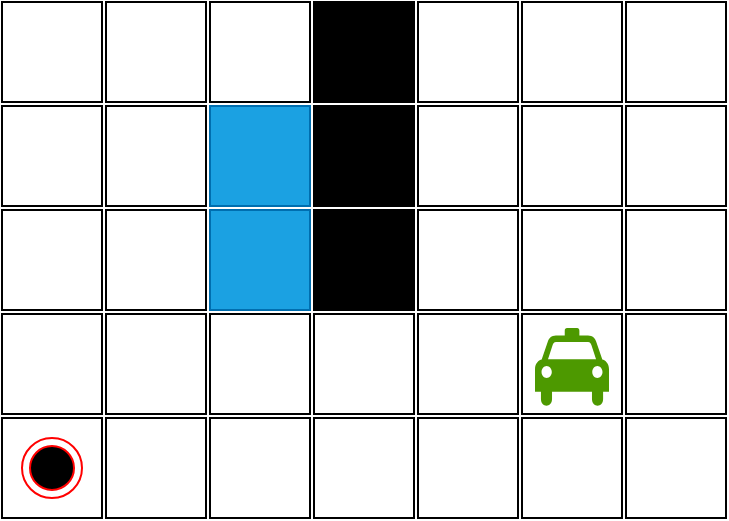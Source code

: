 <mxfile>
    <diagram id="5tk9yPlkagx9gY3nu3-c" name="Page-1">
        <mxGraphModel dx="732" dy="620" grid="1" gridSize="10" guides="1" tooltips="1" connect="1" arrows="1" fold="1" page="1" pageScale="1" pageWidth="850" pageHeight="1100" math="0" shadow="0">
            <root>
                <mxCell id="0"/>
                <mxCell id="1" parent="0"/>
                <mxCell id="Sk7n_QC8et6RdtXv6bcb-1" value="" style="whiteSpace=wrap;html=1;aspect=fixed;" parent="1" vertex="1">
                    <mxGeometry x="487" y="506" width="50" height="50" as="geometry"/>
                </mxCell>
                <mxCell id="Sk7n_QC8et6RdtXv6bcb-2" value="" style="whiteSpace=wrap;html=1;aspect=fixed;" parent="1" vertex="1">
                    <mxGeometry x="227" y="350" width="50" height="50" as="geometry"/>
                </mxCell>
                <mxCell id="Sk7n_QC8et6RdtXv6bcb-3" value="" style="whiteSpace=wrap;html=1;aspect=fixed;" parent="1" vertex="1">
                    <mxGeometry x="279" y="350" width="50" height="50" as="geometry"/>
                </mxCell>
                <mxCell id="Sk7n_QC8et6RdtXv6bcb-4" value="" style="whiteSpace=wrap;html=1;aspect=fixed;" parent="1" vertex="1">
                    <mxGeometry x="331" y="350" width="50" height="50" as="geometry"/>
                </mxCell>
                <mxCell id="Sk7n_QC8et6RdtXv6bcb-5" value="" style="whiteSpace=wrap;html=1;aspect=fixed;fillColor=#000000;" parent="1" vertex="1">
                    <mxGeometry x="383" y="350" width="50" height="50" as="geometry"/>
                </mxCell>
                <mxCell id="Sk7n_QC8et6RdtXv6bcb-6" value="" style="whiteSpace=wrap;html=1;aspect=fixed;" parent="1" vertex="1">
                    <mxGeometry x="227" y="402" width="50" height="50" as="geometry"/>
                </mxCell>
                <mxCell id="Sk7n_QC8et6RdtXv6bcb-7" value="" style="whiteSpace=wrap;html=1;aspect=fixed;" parent="1" vertex="1">
                    <mxGeometry x="279" y="402" width="50" height="50" as="geometry"/>
                </mxCell>
                <mxCell id="Sk7n_QC8et6RdtXv6bcb-8" value="" style="whiteSpace=wrap;html=1;aspect=fixed;fillColor=#1ba1e2;fontColor=#ffffff;strokeColor=#006EAF;" parent="1" vertex="1">
                    <mxGeometry x="331" y="402" width="50" height="50" as="geometry"/>
                </mxCell>
                <mxCell id="Sk7n_QC8et6RdtXv6bcb-9" value="" style="whiteSpace=wrap;html=1;aspect=fixed;fillColor=#000000;" parent="1" vertex="1">
                    <mxGeometry x="383" y="402" width="50" height="50" as="geometry"/>
                </mxCell>
                <mxCell id="Sk7n_QC8et6RdtXv6bcb-10" value="" style="whiteSpace=wrap;html=1;aspect=fixed;" parent="1" vertex="1">
                    <mxGeometry x="227" y="454" width="50" height="50" as="geometry"/>
                </mxCell>
                <mxCell id="Sk7n_QC8et6RdtXv6bcb-11" value="" style="whiteSpace=wrap;html=1;aspect=fixed;" parent="1" vertex="1">
                    <mxGeometry x="279" y="454" width="50" height="50" as="geometry"/>
                </mxCell>
                <mxCell id="Sk7n_QC8et6RdtXv6bcb-12" value="" style="whiteSpace=wrap;html=1;aspect=fixed;fillColor=#1ba1e2;fontColor=#ffffff;strokeColor=#006EAF;" parent="1" vertex="1">
                    <mxGeometry x="331" y="454" width="50" height="50" as="geometry"/>
                </mxCell>
                <mxCell id="Sk7n_QC8et6RdtXv6bcb-13" value="" style="whiteSpace=wrap;html=1;aspect=fixed;fillColor=#000000;" parent="1" vertex="1">
                    <mxGeometry x="383" y="454" width="50" height="50" as="geometry"/>
                </mxCell>
                <mxCell id="Sk7n_QC8et6RdtXv6bcb-14" value="" style="whiteSpace=wrap;html=1;aspect=fixed;" parent="1" vertex="1">
                    <mxGeometry x="435" y="350" width="50" height="50" as="geometry"/>
                </mxCell>
                <mxCell id="Sk7n_QC8et6RdtXv6bcb-15" value="" style="shape=mxgraph.signs.transportation.taxi;html=1;pointerEvents=1;fillColor=#4D9900;strokeColor=none;verticalLabelPosition=bottom;verticalAlign=top;align=center;" parent="1" vertex="1">
                    <mxGeometry x="493.5" y="513" width="37" height="40" as="geometry"/>
                </mxCell>
                <mxCell id="Sk7n_QC8et6RdtXv6bcb-16" value="" style="whiteSpace=wrap;html=1;aspect=fixed;" parent="1" vertex="1">
                    <mxGeometry x="435" y="402" width="50" height="50" as="geometry"/>
                </mxCell>
                <mxCell id="Sk7n_QC8et6RdtXv6bcb-17" value="" style="whiteSpace=wrap;html=1;aspect=fixed;" parent="1" vertex="1">
                    <mxGeometry x="435" y="454" width="50" height="50" as="geometry"/>
                </mxCell>
                <mxCell id="Sk7n_QC8et6RdtXv6bcb-18" value="" style="whiteSpace=wrap;html=1;aspect=fixed;" parent="1" vertex="1">
                    <mxGeometry x="487" y="350" width="50" height="50" as="geometry"/>
                </mxCell>
                <mxCell id="Sk7n_QC8et6RdtXv6bcb-19" value="" style="whiteSpace=wrap;html=1;aspect=fixed;" parent="1" vertex="1">
                    <mxGeometry x="487" y="402" width="50" height="50" as="geometry"/>
                </mxCell>
                <mxCell id="Sk7n_QC8et6RdtXv6bcb-20" value="" style="whiteSpace=wrap;html=1;aspect=fixed;" parent="1" vertex="1">
                    <mxGeometry x="487" y="454" width="50" height="50" as="geometry"/>
                </mxCell>
                <mxCell id="Sk7n_QC8et6RdtXv6bcb-21" value="" style="whiteSpace=wrap;html=1;aspect=fixed;" parent="1" vertex="1">
                    <mxGeometry x="539" y="350" width="50" height="50" as="geometry"/>
                </mxCell>
                <mxCell id="Sk7n_QC8et6RdtXv6bcb-22" value="" style="whiteSpace=wrap;html=1;aspect=fixed;" parent="1" vertex="1">
                    <mxGeometry x="539" y="402" width="50" height="50" as="geometry"/>
                </mxCell>
                <mxCell id="Sk7n_QC8et6RdtXv6bcb-23" value="" style="whiteSpace=wrap;html=1;aspect=fixed;" parent="1" vertex="1">
                    <mxGeometry x="539" y="454" width="50" height="50" as="geometry"/>
                </mxCell>
                <mxCell id="Sk7n_QC8et6RdtXv6bcb-24" value="" style="whiteSpace=wrap;html=1;aspect=fixed;" parent="1" vertex="1">
                    <mxGeometry x="227" y="506" width="50" height="50" as="geometry"/>
                </mxCell>
                <mxCell id="Sk7n_QC8et6RdtXv6bcb-25" value="" style="whiteSpace=wrap;html=1;aspect=fixed;" parent="1" vertex="1">
                    <mxGeometry x="279" y="506" width="50" height="50" as="geometry"/>
                </mxCell>
                <mxCell id="Sk7n_QC8et6RdtXv6bcb-26" value="" style="whiteSpace=wrap;html=1;aspect=fixed;" parent="1" vertex="1">
                    <mxGeometry x="331" y="506" width="50" height="50" as="geometry"/>
                </mxCell>
                <mxCell id="Sk7n_QC8et6RdtXv6bcb-27" value="" style="whiteSpace=wrap;html=1;aspect=fixed;fillColor=#FFFFFF;" parent="1" vertex="1">
                    <mxGeometry x="383" y="506" width="50" height="50" as="geometry"/>
                </mxCell>
                <mxCell id="Sk7n_QC8et6RdtXv6bcb-28" value="" style="whiteSpace=wrap;html=1;aspect=fixed;" parent="1" vertex="1">
                    <mxGeometry x="435" y="506" width="50" height="50" as="geometry"/>
                </mxCell>
                <mxCell id="Sk7n_QC8et6RdtXv6bcb-29" value="" style="whiteSpace=wrap;html=1;aspect=fixed;" parent="1" vertex="1">
                    <mxGeometry x="539" y="506" width="50" height="50" as="geometry"/>
                </mxCell>
                <mxCell id="Sk7n_QC8et6RdtXv6bcb-30" value="" style="whiteSpace=wrap;html=1;aspect=fixed;" parent="1" vertex="1">
                    <mxGeometry x="227" y="558" width="50" height="50" as="geometry"/>
                </mxCell>
                <mxCell id="Sk7n_QC8et6RdtXv6bcb-31" value="" style="whiteSpace=wrap;html=1;aspect=fixed;" parent="1" vertex="1">
                    <mxGeometry x="279" y="558" width="50" height="50" as="geometry"/>
                </mxCell>
                <mxCell id="Sk7n_QC8et6RdtXv6bcb-32" value="" style="whiteSpace=wrap;html=1;aspect=fixed;" parent="1" vertex="1">
                    <mxGeometry x="331" y="558" width="50" height="50" as="geometry"/>
                </mxCell>
                <mxCell id="Sk7n_QC8et6RdtXv6bcb-33" value="" style="whiteSpace=wrap;html=1;aspect=fixed;fillColor=#FFFFFF;" parent="1" vertex="1">
                    <mxGeometry x="383" y="558" width="50" height="50" as="geometry"/>
                </mxCell>
                <mxCell id="Sk7n_QC8et6RdtXv6bcb-34" value="" style="whiteSpace=wrap;html=1;aspect=fixed;" parent="1" vertex="1">
                    <mxGeometry x="435" y="558" width="50" height="50" as="geometry"/>
                </mxCell>
                <mxCell id="Sk7n_QC8et6RdtXv6bcb-35" value="" style="whiteSpace=wrap;html=1;aspect=fixed;" parent="1" vertex="1">
                    <mxGeometry x="487" y="558" width="50" height="50" as="geometry"/>
                </mxCell>
                <mxCell id="Sk7n_QC8et6RdtXv6bcb-36" value="" style="whiteSpace=wrap;html=1;aspect=fixed;" parent="1" vertex="1">
                    <mxGeometry x="539" y="558" width="50" height="50" as="geometry"/>
                </mxCell>
                <mxCell id="Sk7n_QC8et6RdtXv6bcb-37" value="" style="ellipse;html=1;shape=endState;fillColor=#000000;strokeColor=#ff0000;" parent="1" vertex="1">
                    <mxGeometry x="237" y="568" width="30" height="30" as="geometry"/>
                </mxCell>
            </root>
        </mxGraphModel>
    </diagram>
</mxfile>